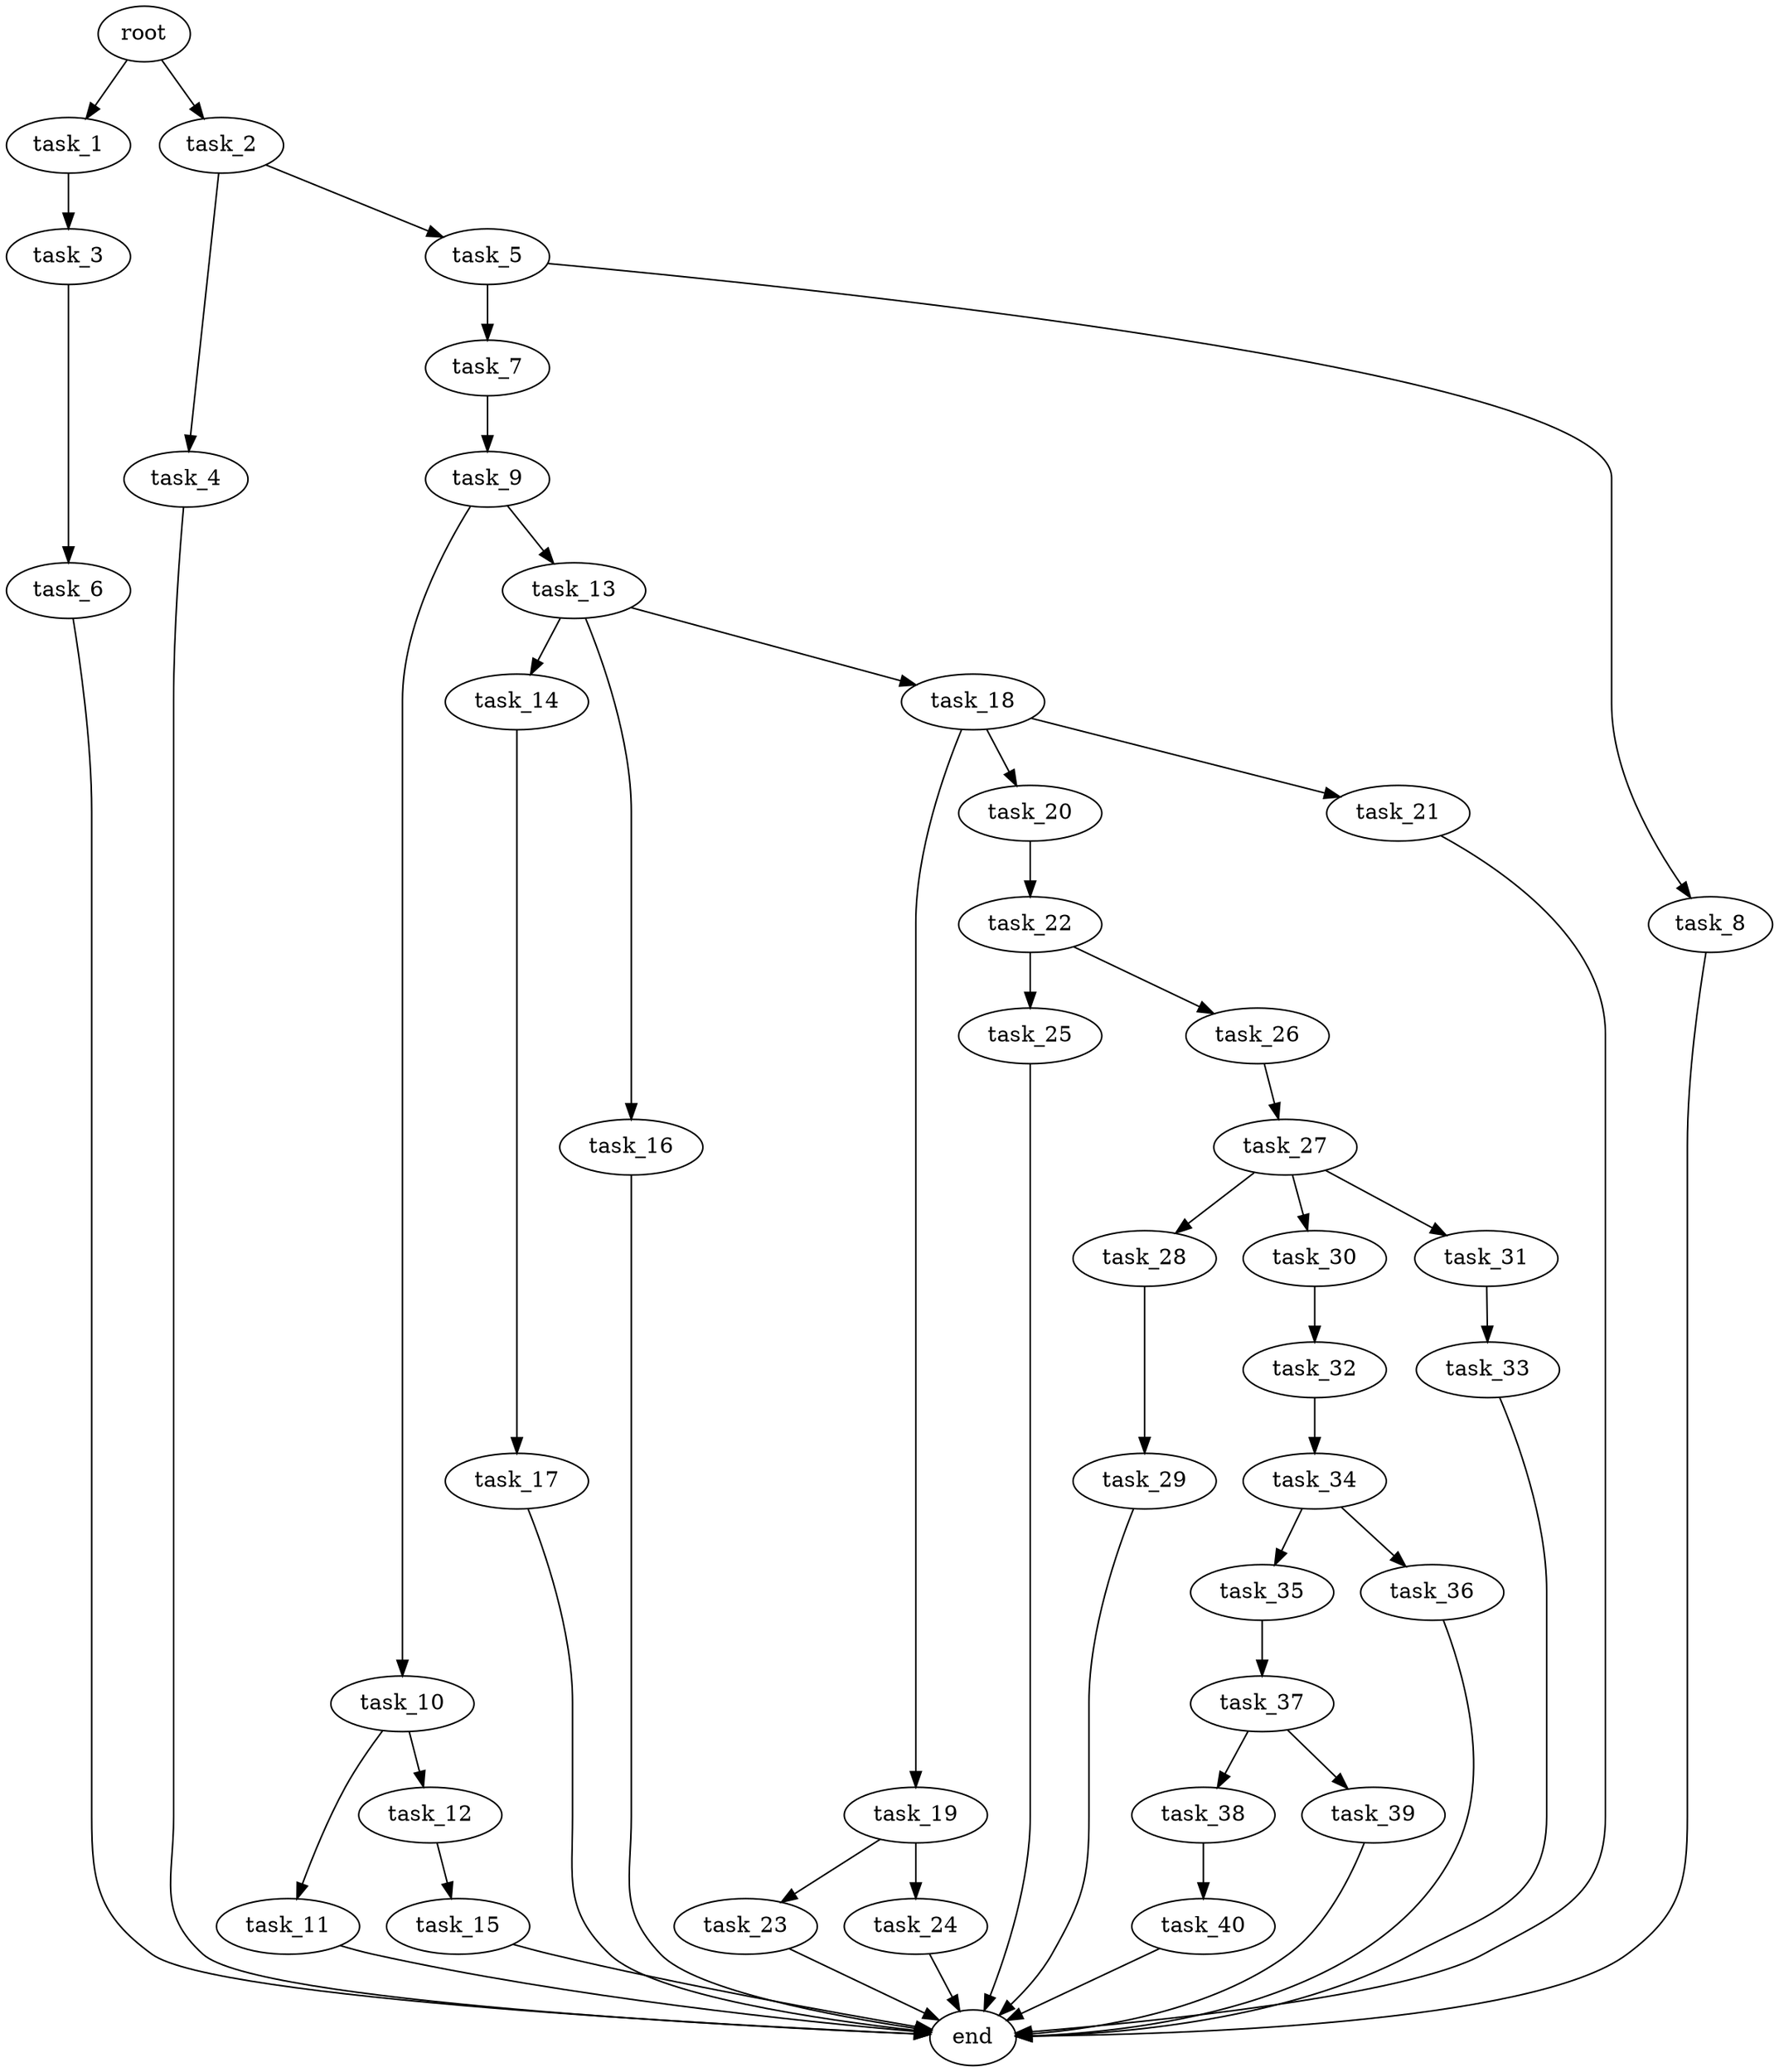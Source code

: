digraph G {
  root [size="0.000000e+00"];
  task_1 [size="2.892233e+10"];
  task_2 [size="2.835214e+09"];
  task_3 [size="5.672626e+10"];
  task_4 [size="4.021245e+10"];
  task_5 [size="6.327328e+09"];
  task_6 [size="7.556299e+10"];
  task_7 [size="4.842912e+10"];
  task_8 [size="9.115629e+10"];
  task_9 [size="7.475471e+10"];
  task_10 [size="7.724226e+10"];
  task_11 [size="1.268646e+10"];
  task_12 [size="2.587660e+10"];
  task_13 [size="5.382863e+10"];
  task_14 [size="7.530329e+10"];
  task_15 [size="6.305239e+10"];
  task_16 [size="5.467497e+10"];
  task_17 [size="9.564305e+10"];
  task_18 [size="7.295128e+10"];
  task_19 [size="8.663121e+10"];
  task_20 [size="4.617789e+10"];
  task_21 [size="5.511978e+10"];
  task_22 [size="9.698842e+09"];
  task_23 [size="7.971149e+09"];
  task_24 [size="2.709430e+10"];
  task_25 [size="5.170199e+10"];
  task_26 [size="9.952769e+10"];
  task_27 [size="7.872981e+10"];
  task_28 [size="8.397507e+10"];
  task_29 [size="6.225853e+10"];
  task_30 [size="9.191248e+10"];
  task_31 [size="6.266274e+10"];
  task_32 [size="9.471902e+10"];
  task_33 [size="5.459604e+10"];
  task_34 [size="6.165065e+10"];
  task_35 [size="5.384499e+10"];
  task_36 [size="8.047859e+10"];
  task_37 [size="2.490509e+10"];
  task_38 [size="9.752583e+10"];
  task_39 [size="3.958880e+10"];
  task_40 [size="6.185832e+10"];
  end [size="0.000000e+00"];

  root -> task_1 [size="1.000000e-12"];
  root -> task_2 [size="1.000000e-12"];
  task_1 -> task_3 [size="5.672626e+08"];
  task_2 -> task_4 [size="4.021245e+08"];
  task_2 -> task_5 [size="6.327328e+07"];
  task_3 -> task_6 [size="7.556299e+08"];
  task_4 -> end [size="1.000000e-12"];
  task_5 -> task_7 [size="4.842912e+08"];
  task_5 -> task_8 [size="9.115629e+08"];
  task_6 -> end [size="1.000000e-12"];
  task_7 -> task_9 [size="7.475471e+08"];
  task_8 -> end [size="1.000000e-12"];
  task_9 -> task_10 [size="7.724226e+08"];
  task_9 -> task_13 [size="5.382863e+08"];
  task_10 -> task_11 [size="1.268646e+08"];
  task_10 -> task_12 [size="2.587660e+08"];
  task_11 -> end [size="1.000000e-12"];
  task_12 -> task_15 [size="6.305239e+08"];
  task_13 -> task_14 [size="7.530329e+08"];
  task_13 -> task_16 [size="5.467497e+08"];
  task_13 -> task_18 [size="7.295128e+08"];
  task_14 -> task_17 [size="9.564305e+08"];
  task_15 -> end [size="1.000000e-12"];
  task_16 -> end [size="1.000000e-12"];
  task_17 -> end [size="1.000000e-12"];
  task_18 -> task_19 [size="8.663121e+08"];
  task_18 -> task_20 [size="4.617789e+08"];
  task_18 -> task_21 [size="5.511978e+08"];
  task_19 -> task_23 [size="7.971149e+07"];
  task_19 -> task_24 [size="2.709430e+08"];
  task_20 -> task_22 [size="9.698842e+07"];
  task_21 -> end [size="1.000000e-12"];
  task_22 -> task_25 [size="5.170199e+08"];
  task_22 -> task_26 [size="9.952769e+08"];
  task_23 -> end [size="1.000000e-12"];
  task_24 -> end [size="1.000000e-12"];
  task_25 -> end [size="1.000000e-12"];
  task_26 -> task_27 [size="7.872981e+08"];
  task_27 -> task_28 [size="8.397507e+08"];
  task_27 -> task_30 [size="9.191248e+08"];
  task_27 -> task_31 [size="6.266274e+08"];
  task_28 -> task_29 [size="6.225853e+08"];
  task_29 -> end [size="1.000000e-12"];
  task_30 -> task_32 [size="9.471902e+08"];
  task_31 -> task_33 [size="5.459604e+08"];
  task_32 -> task_34 [size="6.165065e+08"];
  task_33 -> end [size="1.000000e-12"];
  task_34 -> task_35 [size="5.384499e+08"];
  task_34 -> task_36 [size="8.047859e+08"];
  task_35 -> task_37 [size="2.490509e+08"];
  task_36 -> end [size="1.000000e-12"];
  task_37 -> task_38 [size="9.752583e+08"];
  task_37 -> task_39 [size="3.958880e+08"];
  task_38 -> task_40 [size="6.185832e+08"];
  task_39 -> end [size="1.000000e-12"];
  task_40 -> end [size="1.000000e-12"];
}
